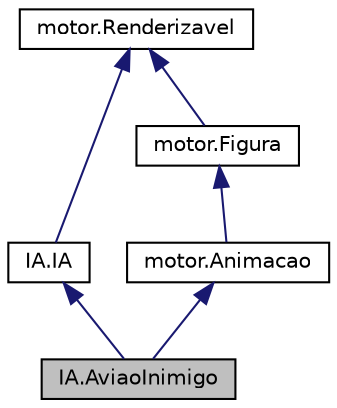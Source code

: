 digraph "IA.AviaoInimigo"
{
  edge [fontname="Helvetica",fontsize="10",labelfontname="Helvetica",labelfontsize="10"];
  node [fontname="Helvetica",fontsize="10",shape=record];
  Node1 [label="IA.AviaoInimigo",height=0.2,width=0.4,color="black", fillcolor="grey75", style="filled", fontcolor="black"];
  Node2 -> Node1 [dir="back",color="midnightblue",fontsize="10",style="solid",fontname="Helvetica"];
  Node2 [label="IA.IA",height=0.2,width=0.4,color="black", fillcolor="white", style="filled",URL="$classIA_1_1IA.html"];
  Node3 -> Node2 [dir="back",color="midnightblue",fontsize="10",style="solid",fontname="Helvetica"];
  Node3 [label="motor.Renderizavel",height=0.2,width=0.4,color="black", fillcolor="white", style="filled",URL="$classmotor_1_1Renderizavel.html",tooltip="Classe abstrata que contém os atributos básicos de um objeto renderizável. "];
  Node4 -> Node1 [dir="back",color="midnightblue",fontsize="10",style="solid",fontname="Helvetica"];
  Node4 [label="motor.Animacao",height=0.2,width=0.4,color="black", fillcolor="white", style="filled",URL="$classmotor_1_1Animacao.html",tooltip="Classe base para uma animação de spritesheet (folha de animações) "];
  Node5 -> Node4 [dir="back",color="midnightblue",fontsize="10",style="solid",fontname="Helvetica"];
  Node5 [label="motor.Figura",height=0.2,width=0.4,color="black", fillcolor="white", style="filled",URL="$classmotor_1_1Figura.html",tooltip="Representa uma imagem na árvore de renderização. "];
  Node3 -> Node5 [dir="back",color="midnightblue",fontsize="10",style="solid",fontname="Helvetica"];
}
